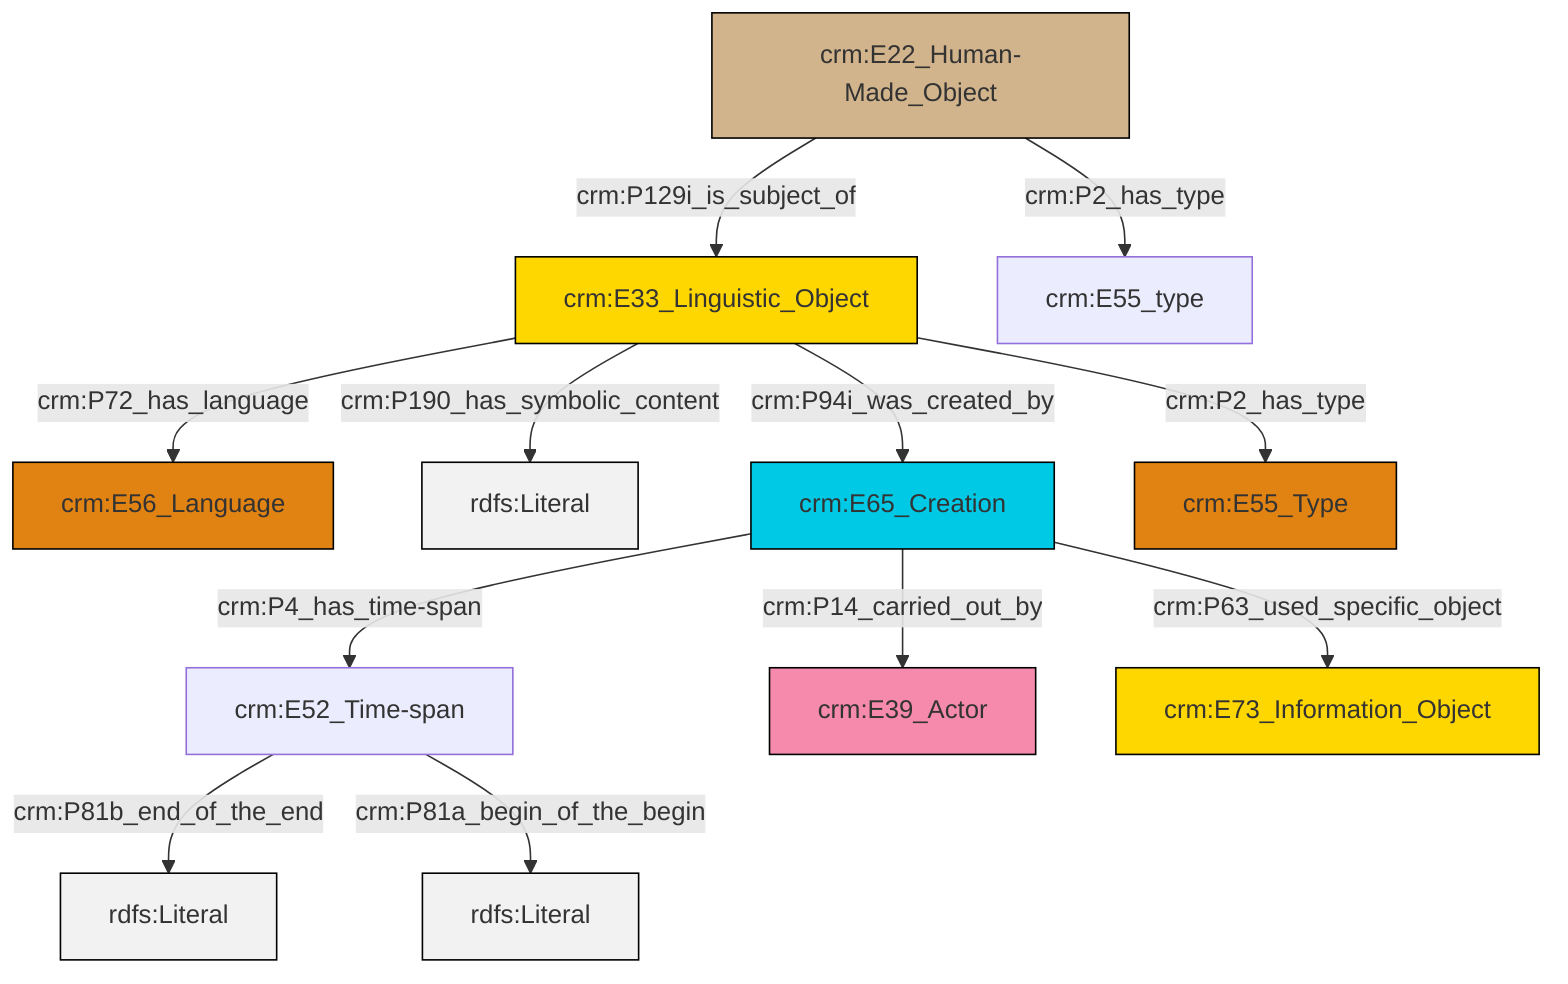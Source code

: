 graph TD
classDef Literal fill:#f2f2f2,stroke:#000000;
classDef CRM_Entity fill:#FFFFFF,stroke:#000000;
classDef Temporal_Entity fill:#00C9E6, stroke:#000000;
classDef Type fill:#E18312, stroke:#000000;
classDef Time-Span fill:#2C9C91, stroke:#000000;
classDef Appellation fill:#FFEB7F, stroke:#000000;
classDef Place fill:#008836, stroke:#000000;
classDef Persistent_Item fill:#B266B2, stroke:#000000;
classDef Conceptual_Object fill:#FFD700, stroke:#000000;
classDef Physical_Thing fill:#D2B48C, stroke:#000000;
classDef Actor fill:#f58aad, stroke:#000000;
classDef PC_Classes fill:#4ce600, stroke:#000000;
classDef Multi fill:#cccccc,stroke:#000000;

0["crm:E33_Linguistic_Object"]:::Conceptual_Object -->|crm:P72_has_language| 2["crm:E56_Language"]:::Type
4["crm:E22_Human-Made_Object"]:::Physical_Thing -->|crm:P129i_is_subject_of| 0["crm:E33_Linguistic_Object"]:::Conceptual_Object
5["crm:E52_Time-span"]:::Default -->|crm:P81b_end_of_the_end| 6[rdfs:Literal]:::Literal
0["crm:E33_Linguistic_Object"]:::Conceptual_Object -->|crm:P190_has_symbolic_content| 7[rdfs:Literal]:::Literal
0["crm:E33_Linguistic_Object"]:::Conceptual_Object -->|crm:P2_has_type| 10["crm:E55_Type"]:::Type
0["crm:E33_Linguistic_Object"]:::Conceptual_Object -->|crm:P94i_was_created_by| 8["crm:E65_Creation"]:::Temporal_Entity
8["crm:E65_Creation"]:::Temporal_Entity -->|crm:P14_carried_out_by| 11["crm:E39_Actor"]:::Actor
5["crm:E52_Time-span"]:::Default -->|crm:P81a_begin_of_the_begin| 14[rdfs:Literal]:::Literal
4["crm:E22_Human-Made_Object"]:::Physical_Thing -->|crm:P2_has_type| 15["crm:E55_type"]:::Default
8["crm:E65_Creation"]:::Temporal_Entity -->|crm:P4_has_time-span| 5["crm:E52_Time-span"]:::Default
8["crm:E65_Creation"]:::Temporal_Entity -->|crm:P63_used_specific_object| 18["crm:E73_Information_Object"]:::Conceptual_Object